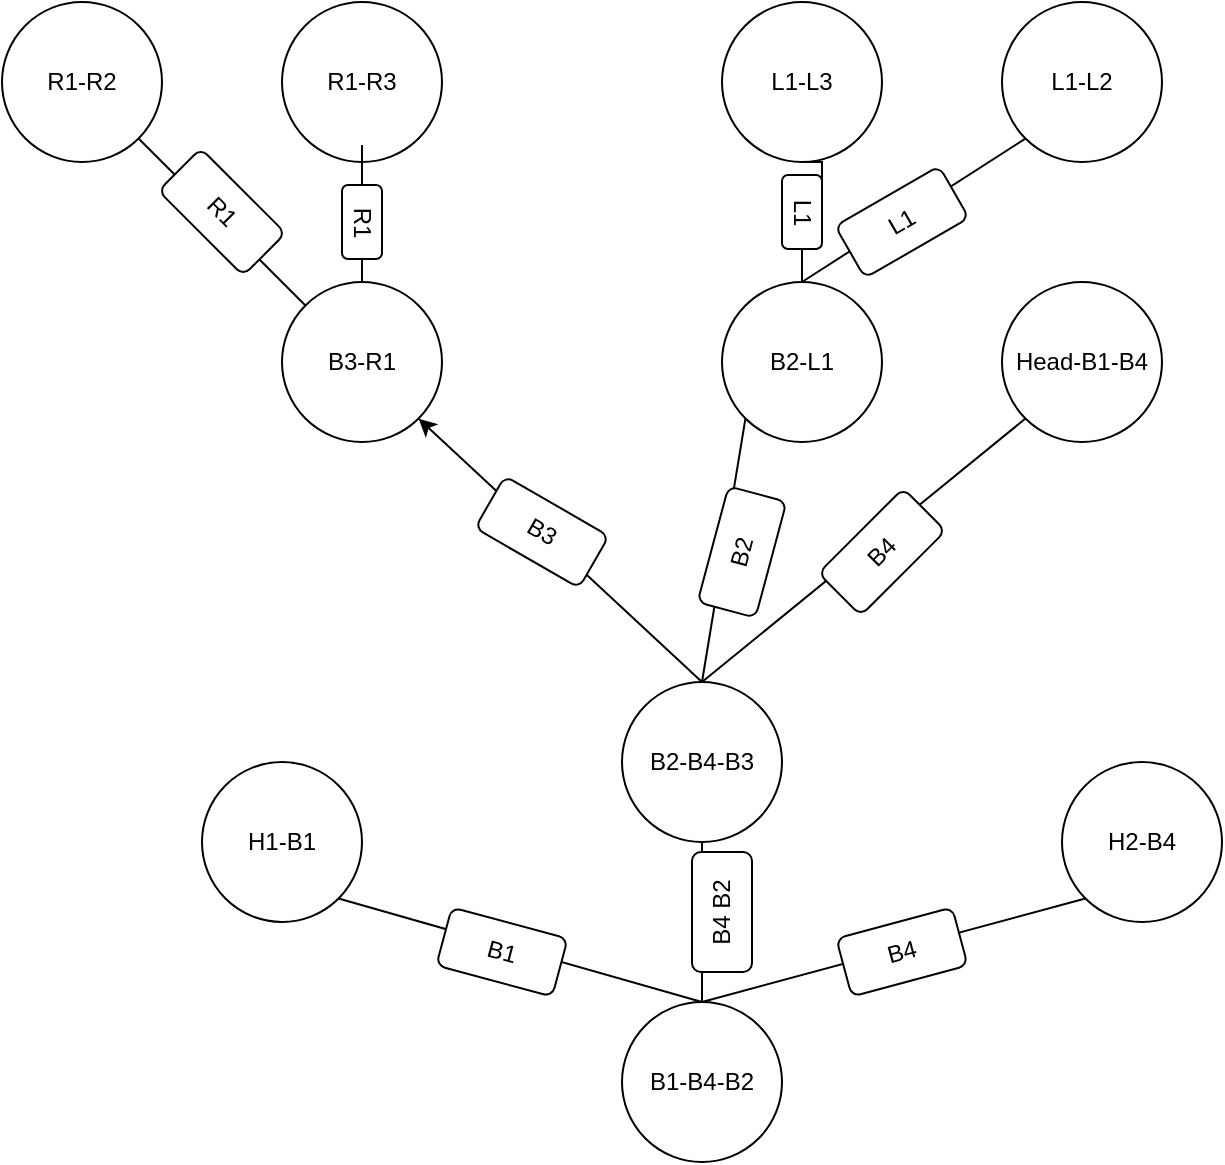 <mxfile version="24.9.1">
  <diagram name="Page-1" id="nLDjUjYNxLJfrttkRtBk">
    <mxGraphModel dx="1230" dy="723" grid="1" gridSize="10" guides="1" tooltips="1" connect="1" arrows="1" fold="1" page="1" pageScale="1" pageWidth="827" pageHeight="1169" math="0" shadow="0">
      <root>
        <mxCell id="0" />
        <mxCell id="1" parent="0" />
        <mxCell id="AJQYAU3ZHZ8fMyJFjKlh-8" style="rounded=0;orthogonalLoop=1;jettySize=auto;html=1;exitX=1;exitY=1;exitDx=0;exitDy=0;entryX=0;entryY=0;entryDx=0;entryDy=0;endArrow=none;endFill=0;" edge="1" parent="1" source="AJQYAU3ZHZ8fMyJFjKlh-1" target="AJQYAU3ZHZ8fMyJFjKlh-5">
          <mxGeometry relative="1" as="geometry" />
        </mxCell>
        <mxCell id="AJQYAU3ZHZ8fMyJFjKlh-1" value="R1-R2" style="ellipse;whiteSpace=wrap;html=1;aspect=fixed;" vertex="1" parent="1">
          <mxGeometry x="120" y="80" width="80" height="80" as="geometry" />
        </mxCell>
        <mxCell id="AJQYAU3ZHZ8fMyJFjKlh-9" style="edgeStyle=orthogonalEdgeStyle;rounded=0;orthogonalLoop=1;jettySize=auto;html=1;endArrow=none;endFill=0;" edge="1" parent="1" source="AJQYAU3ZHZ8fMyJFjKlh-24" target="AJQYAU3ZHZ8fMyJFjKlh-5">
          <mxGeometry relative="1" as="geometry" />
        </mxCell>
        <mxCell id="AJQYAU3ZHZ8fMyJFjKlh-2" value="R1-R3" style="ellipse;whiteSpace=wrap;html=1;aspect=fixed;" vertex="1" parent="1">
          <mxGeometry x="260" y="80" width="80" height="80" as="geometry" />
        </mxCell>
        <mxCell id="AJQYAU3ZHZ8fMyJFjKlh-10" style="edgeStyle=orthogonalEdgeStyle;rounded=0;orthogonalLoop=1;jettySize=auto;html=1;exitX=0.5;exitY=1;exitDx=0;exitDy=0;entryX=0.5;entryY=0;entryDx=0;entryDy=0;endArrow=none;endFill=0;" edge="1" parent="1" source="AJQYAU3ZHZ8fMyJFjKlh-31" target="AJQYAU3ZHZ8fMyJFjKlh-6">
          <mxGeometry relative="1" as="geometry" />
        </mxCell>
        <mxCell id="AJQYAU3ZHZ8fMyJFjKlh-3" value="L1-L3" style="ellipse;whiteSpace=wrap;html=1;aspect=fixed;" vertex="1" parent="1">
          <mxGeometry x="480" y="80" width="80" height="80" as="geometry" />
        </mxCell>
        <mxCell id="AJQYAU3ZHZ8fMyJFjKlh-11" style="rounded=0;orthogonalLoop=1;jettySize=auto;html=1;exitX=0;exitY=1;exitDx=0;exitDy=0;entryX=0.5;entryY=0;entryDx=0;entryDy=0;endArrow=none;endFill=0;" edge="1" parent="1" source="AJQYAU3ZHZ8fMyJFjKlh-4" target="AJQYAU3ZHZ8fMyJFjKlh-6">
          <mxGeometry relative="1" as="geometry" />
        </mxCell>
        <mxCell id="AJQYAU3ZHZ8fMyJFjKlh-4" value="L1-L2&lt;span style=&quot;color: rgba(0, 0, 0, 0); font-family: monospace; font-size: 0px; text-align: start; text-wrap: nowrap;&quot;&gt;%3CmxGraphModel%3E%3Croot%3E%3CmxCell%20id%3D%220%22%2F%3E%3CmxCell%20id%3D%221%22%20parent%3D%220%22%2F%3E%3CmxCell%20id%3D%222%22%20value%3D%22%22%20style%3D%22ellipse%3BwhiteSpace%3Dwrap%3Bhtml%3D1%3Baspect%3Dfixed%3B%22%20vertex%3D%221%22%20parent%3D%221%22%3E%3CmxGeometry%20x%3D%22120%22%20y%3D%2280%22%20width%3D%2280%22%20height%3D%2280%22%20as%3D%22geometry%22%2F%3E%3C%2FmxCell%3E%3C%2Froot%3E%3C%2FmxGraphModel%3E&lt;/span&gt;" style="ellipse;whiteSpace=wrap;html=1;aspect=fixed;" vertex="1" parent="1">
          <mxGeometry x="620" y="80" width="80" height="80" as="geometry" />
        </mxCell>
        <mxCell id="AJQYAU3ZHZ8fMyJFjKlh-13" style="rounded=0;orthogonalLoop=1;jettySize=auto;html=1;exitX=1;exitY=1;exitDx=0;exitDy=0;entryX=0.5;entryY=0;entryDx=0;entryDy=0;endArrow=none;endFill=0;startArrow=classic;startFill=1;" edge="1" parent="1" source="AJQYAU3ZHZ8fMyJFjKlh-5" target="AJQYAU3ZHZ8fMyJFjKlh-12">
          <mxGeometry relative="1" as="geometry">
            <Array as="points" />
          </mxGeometry>
        </mxCell>
        <mxCell id="AJQYAU3ZHZ8fMyJFjKlh-5" value="B3-R1" style="ellipse;whiteSpace=wrap;html=1;aspect=fixed;" vertex="1" parent="1">
          <mxGeometry x="260" y="220" width="80" height="80" as="geometry" />
        </mxCell>
        <mxCell id="AJQYAU3ZHZ8fMyJFjKlh-14" style="rounded=0;orthogonalLoop=1;jettySize=auto;html=1;exitX=0;exitY=1;exitDx=0;exitDy=0;entryX=0.5;entryY=0;entryDx=0;entryDy=0;endArrow=none;endFill=0;" edge="1" parent="1" source="AJQYAU3ZHZ8fMyJFjKlh-6" target="AJQYAU3ZHZ8fMyJFjKlh-12">
          <mxGeometry relative="1" as="geometry" />
        </mxCell>
        <mxCell id="AJQYAU3ZHZ8fMyJFjKlh-6" value="B2-L1" style="ellipse;whiteSpace=wrap;html=1;aspect=fixed;" vertex="1" parent="1">
          <mxGeometry x="480" y="220" width="80" height="80" as="geometry" />
        </mxCell>
        <mxCell id="AJQYAU3ZHZ8fMyJFjKlh-7" value="Head-B1-B4" style="ellipse;whiteSpace=wrap;html=1;aspect=fixed;" vertex="1" parent="1">
          <mxGeometry x="620" y="220" width="80" height="80" as="geometry" />
        </mxCell>
        <mxCell id="AJQYAU3ZHZ8fMyJFjKlh-15" style="rounded=0;orthogonalLoop=1;jettySize=auto;html=1;exitX=0.5;exitY=0;exitDx=0;exitDy=0;entryX=0;entryY=1;entryDx=0;entryDy=0;endArrow=none;endFill=0;" edge="1" parent="1" source="AJQYAU3ZHZ8fMyJFjKlh-12" target="AJQYAU3ZHZ8fMyJFjKlh-7">
          <mxGeometry relative="1" as="geometry" />
        </mxCell>
        <mxCell id="AJQYAU3ZHZ8fMyJFjKlh-19" style="edgeStyle=orthogonalEdgeStyle;rounded=0;orthogonalLoop=1;jettySize=auto;html=1;exitX=0.5;exitY=1;exitDx=0;exitDy=0;endArrow=none;endFill=0;" edge="1" parent="1" source="AJQYAU3ZHZ8fMyJFjKlh-12" target="AJQYAU3ZHZ8fMyJFjKlh-18">
          <mxGeometry relative="1" as="geometry" />
        </mxCell>
        <mxCell id="AJQYAU3ZHZ8fMyJFjKlh-12" value="B2-B4-B3" style="ellipse;whiteSpace=wrap;html=1;aspect=fixed;" vertex="1" parent="1">
          <mxGeometry x="430" y="420" width="80" height="80" as="geometry" />
        </mxCell>
        <mxCell id="AJQYAU3ZHZ8fMyJFjKlh-21" style="rounded=0;orthogonalLoop=1;jettySize=auto;html=1;exitX=0;exitY=1;exitDx=0;exitDy=0;entryX=0.5;entryY=0;entryDx=0;entryDy=0;endArrow=none;endFill=0;" edge="1" parent="1" source="AJQYAU3ZHZ8fMyJFjKlh-16" target="AJQYAU3ZHZ8fMyJFjKlh-18">
          <mxGeometry relative="1" as="geometry" />
        </mxCell>
        <mxCell id="AJQYAU3ZHZ8fMyJFjKlh-16" value="H2-B4" style="ellipse;whiteSpace=wrap;html=1;aspect=fixed;" vertex="1" parent="1">
          <mxGeometry x="650" y="460" width="80" height="80" as="geometry" />
        </mxCell>
        <mxCell id="AJQYAU3ZHZ8fMyJFjKlh-20" style="rounded=0;orthogonalLoop=1;jettySize=auto;html=1;exitX=1;exitY=1;exitDx=0;exitDy=0;entryX=0.5;entryY=0;entryDx=0;entryDy=0;endArrow=none;endFill=0;" edge="1" parent="1" source="AJQYAU3ZHZ8fMyJFjKlh-17" target="AJQYAU3ZHZ8fMyJFjKlh-18">
          <mxGeometry relative="1" as="geometry" />
        </mxCell>
        <mxCell id="AJQYAU3ZHZ8fMyJFjKlh-17" value="H1-B1" style="ellipse;whiteSpace=wrap;html=1;aspect=fixed;" vertex="1" parent="1">
          <mxGeometry x="220" y="460" width="80" height="80" as="geometry" />
        </mxCell>
        <mxCell id="AJQYAU3ZHZ8fMyJFjKlh-18" value="B1-B4-B2" style="ellipse;whiteSpace=wrap;html=1;aspect=fixed;" vertex="1" parent="1">
          <mxGeometry x="430" y="580" width="80" height="80" as="geometry" />
        </mxCell>
        <mxCell id="AJQYAU3ZHZ8fMyJFjKlh-22" value="R1" style="rounded=1;whiteSpace=wrap;html=1;rotation=45;" vertex="1" parent="1">
          <mxGeometry x="200" y="170" width="60" height="30" as="geometry" />
        </mxCell>
        <mxCell id="AJQYAU3ZHZ8fMyJFjKlh-26" value="" style="edgeStyle=orthogonalEdgeStyle;rounded=0;orthogonalLoop=1;jettySize=auto;html=1;endArrow=none;endFill=0;" edge="1" parent="1" source="AJQYAU3ZHZ8fMyJFjKlh-2" target="AJQYAU3ZHZ8fMyJFjKlh-24">
          <mxGeometry relative="1" as="geometry">
            <mxPoint x="300" y="160" as="sourcePoint" />
            <mxPoint x="300" y="220" as="targetPoint" />
          </mxGeometry>
        </mxCell>
        <mxCell id="AJQYAU3ZHZ8fMyJFjKlh-24" value="R1" style="rounded=1;whiteSpace=wrap;html=1;rotation=90;" vertex="1" parent="1">
          <mxGeometry x="281.5" y="180" width="37" height="20" as="geometry" />
        </mxCell>
        <mxCell id="AJQYAU3ZHZ8fMyJFjKlh-27" value="L1" style="rounded=1;whiteSpace=wrap;html=1;rotation=-30;" vertex="1" parent="1">
          <mxGeometry x="540" y="175" width="60" height="30" as="geometry" />
        </mxCell>
        <mxCell id="AJQYAU3ZHZ8fMyJFjKlh-33" value="" style="edgeStyle=orthogonalEdgeStyle;rounded=0;orthogonalLoop=1;jettySize=auto;html=1;exitX=0.5;exitY=1;exitDx=0;exitDy=0;entryX=0.5;entryY=0;entryDx=0;entryDy=0;endArrow=none;endFill=0;" edge="1" parent="1" source="AJQYAU3ZHZ8fMyJFjKlh-3" target="AJQYAU3ZHZ8fMyJFjKlh-31">
          <mxGeometry relative="1" as="geometry">
            <mxPoint x="520" y="160" as="sourcePoint" />
            <mxPoint x="520" y="220" as="targetPoint" />
          </mxGeometry>
        </mxCell>
        <mxCell id="AJQYAU3ZHZ8fMyJFjKlh-31" value="L1" style="rounded=1;whiteSpace=wrap;html=1;rotation=90;" vertex="1" parent="1">
          <mxGeometry x="501.5" y="175" width="37" height="20" as="geometry" />
        </mxCell>
        <mxCell id="AJQYAU3ZHZ8fMyJFjKlh-34" value="B4" style="rounded=1;whiteSpace=wrap;html=1;rotation=-45;" vertex="1" parent="1">
          <mxGeometry x="530" y="340" width="60" height="30" as="geometry" />
        </mxCell>
        <mxCell id="AJQYAU3ZHZ8fMyJFjKlh-37" value="B2" style="rounded=1;whiteSpace=wrap;html=1;rotation=-75;" vertex="1" parent="1">
          <mxGeometry x="460" y="340" width="60" height="30" as="geometry" />
        </mxCell>
        <mxCell id="AJQYAU3ZHZ8fMyJFjKlh-38" value="B3" style="rounded=1;whiteSpace=wrap;html=1;rotation=30;" vertex="1" parent="1">
          <mxGeometry x="360" y="330" width="60" height="30" as="geometry" />
        </mxCell>
        <mxCell id="AJQYAU3ZHZ8fMyJFjKlh-40" value="B4" style="rounded=1;whiteSpace=wrap;html=1;rotation=-15;" vertex="1" parent="1">
          <mxGeometry x="540" y="540" width="60" height="30" as="geometry" />
        </mxCell>
        <mxCell id="AJQYAU3ZHZ8fMyJFjKlh-41" value="B4 B2" style="rounded=1;whiteSpace=wrap;html=1;rotation=-90;" vertex="1" parent="1">
          <mxGeometry x="450" y="520" width="60" height="30" as="geometry" />
        </mxCell>
        <mxCell id="AJQYAU3ZHZ8fMyJFjKlh-43" value="B1" style="rounded=1;whiteSpace=wrap;html=1;rotation=15;" vertex="1" parent="1">
          <mxGeometry x="340" y="540" width="60" height="30" as="geometry" />
        </mxCell>
      </root>
    </mxGraphModel>
  </diagram>
</mxfile>
